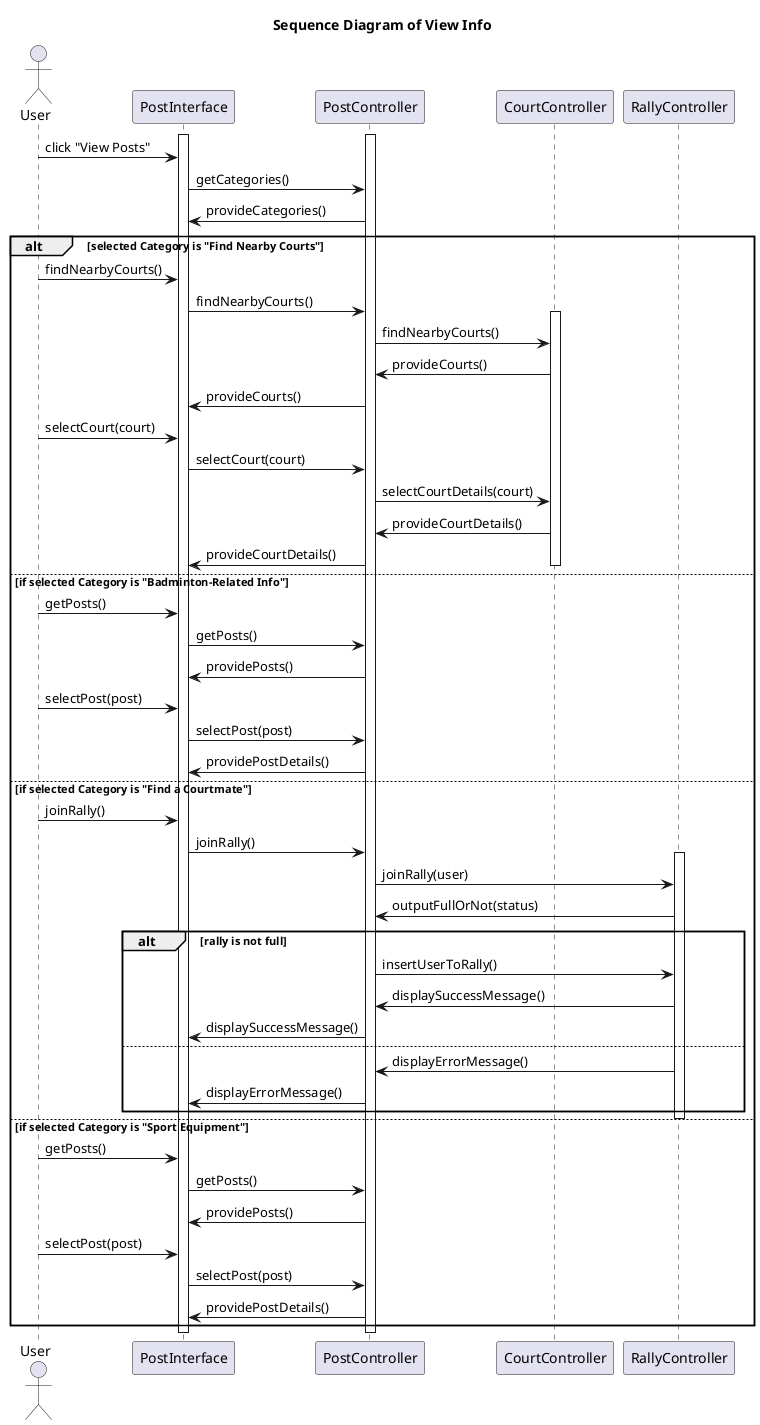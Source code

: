 @startuml
title Sequence Diagram of View Info

actor User
activate PostInterface
activate PostController

User -> PostInterface : click "View Posts"
PostInterface -> PostController : getCategories()
PostController -> PostInterface : provideCategories()

alt selected Category is "Find Nearby Courts"

    User -> PostInterface: findNearbyCourts()
    PostInterface -> PostController: findNearbyCourts()

    activate CourtController
    PostController -> CourtController: findNearbyCourts()
    CourtController -> PostController: provideCourts()
    PostController -> PostInterface: provideCourts()

    User -> PostInterface: selectCourt(court)
    PostInterface -> PostController: selectCourt(court)

    PostController -> CourtController: selectCourtDetails(court)
    CourtController -> PostController: provideCourtDetails()

    PostController -> PostInterface: provideCourtDetails()
    deactivate CourtController

else if selected Category is "Badminton-Related Info"

    User -> PostInterface: getPosts()
    PostInterface -> PostController: getPosts()
    PostController -> PostInterface: providePosts()

    User -> PostInterface: selectPost(post)
    PostInterface -> PostController: selectPost(post)
    PostController -> PostInterface: providePostDetails()

else if selected Category is "Find a Courtmate"

    User -> PostInterface: joinRally()
    PostInterface -> PostController: joinRally()

    activate RallyController
    PostController -> RallyController: joinRally(user)
    RallyController -> PostController: outputFullOrNot(status)

    alt rally is not full
        PostController -> RallyController: insertUserToRally()
        RallyController -> PostController: displaySuccessMessage()
        PostController -> PostInterface: displaySuccessMessage()
    else
        RallyController -> PostController: displayErrorMessage()
        PostController -> PostInterface: displayErrorMessage()
    end

    deactivate RallyController

else if selected Category is "Sport Equipment"

    User -> PostInterface: getPosts()
    PostInterface -> PostController: getPosts()
    PostController -> PostInterface: providePosts()

    User -> PostInterface: selectPost(post)
    PostInterface -> PostController: selectPost(post)
    PostController -> PostInterface: providePostDetails()
end

deactivate PostInterface
deactivate PostController

@enduml